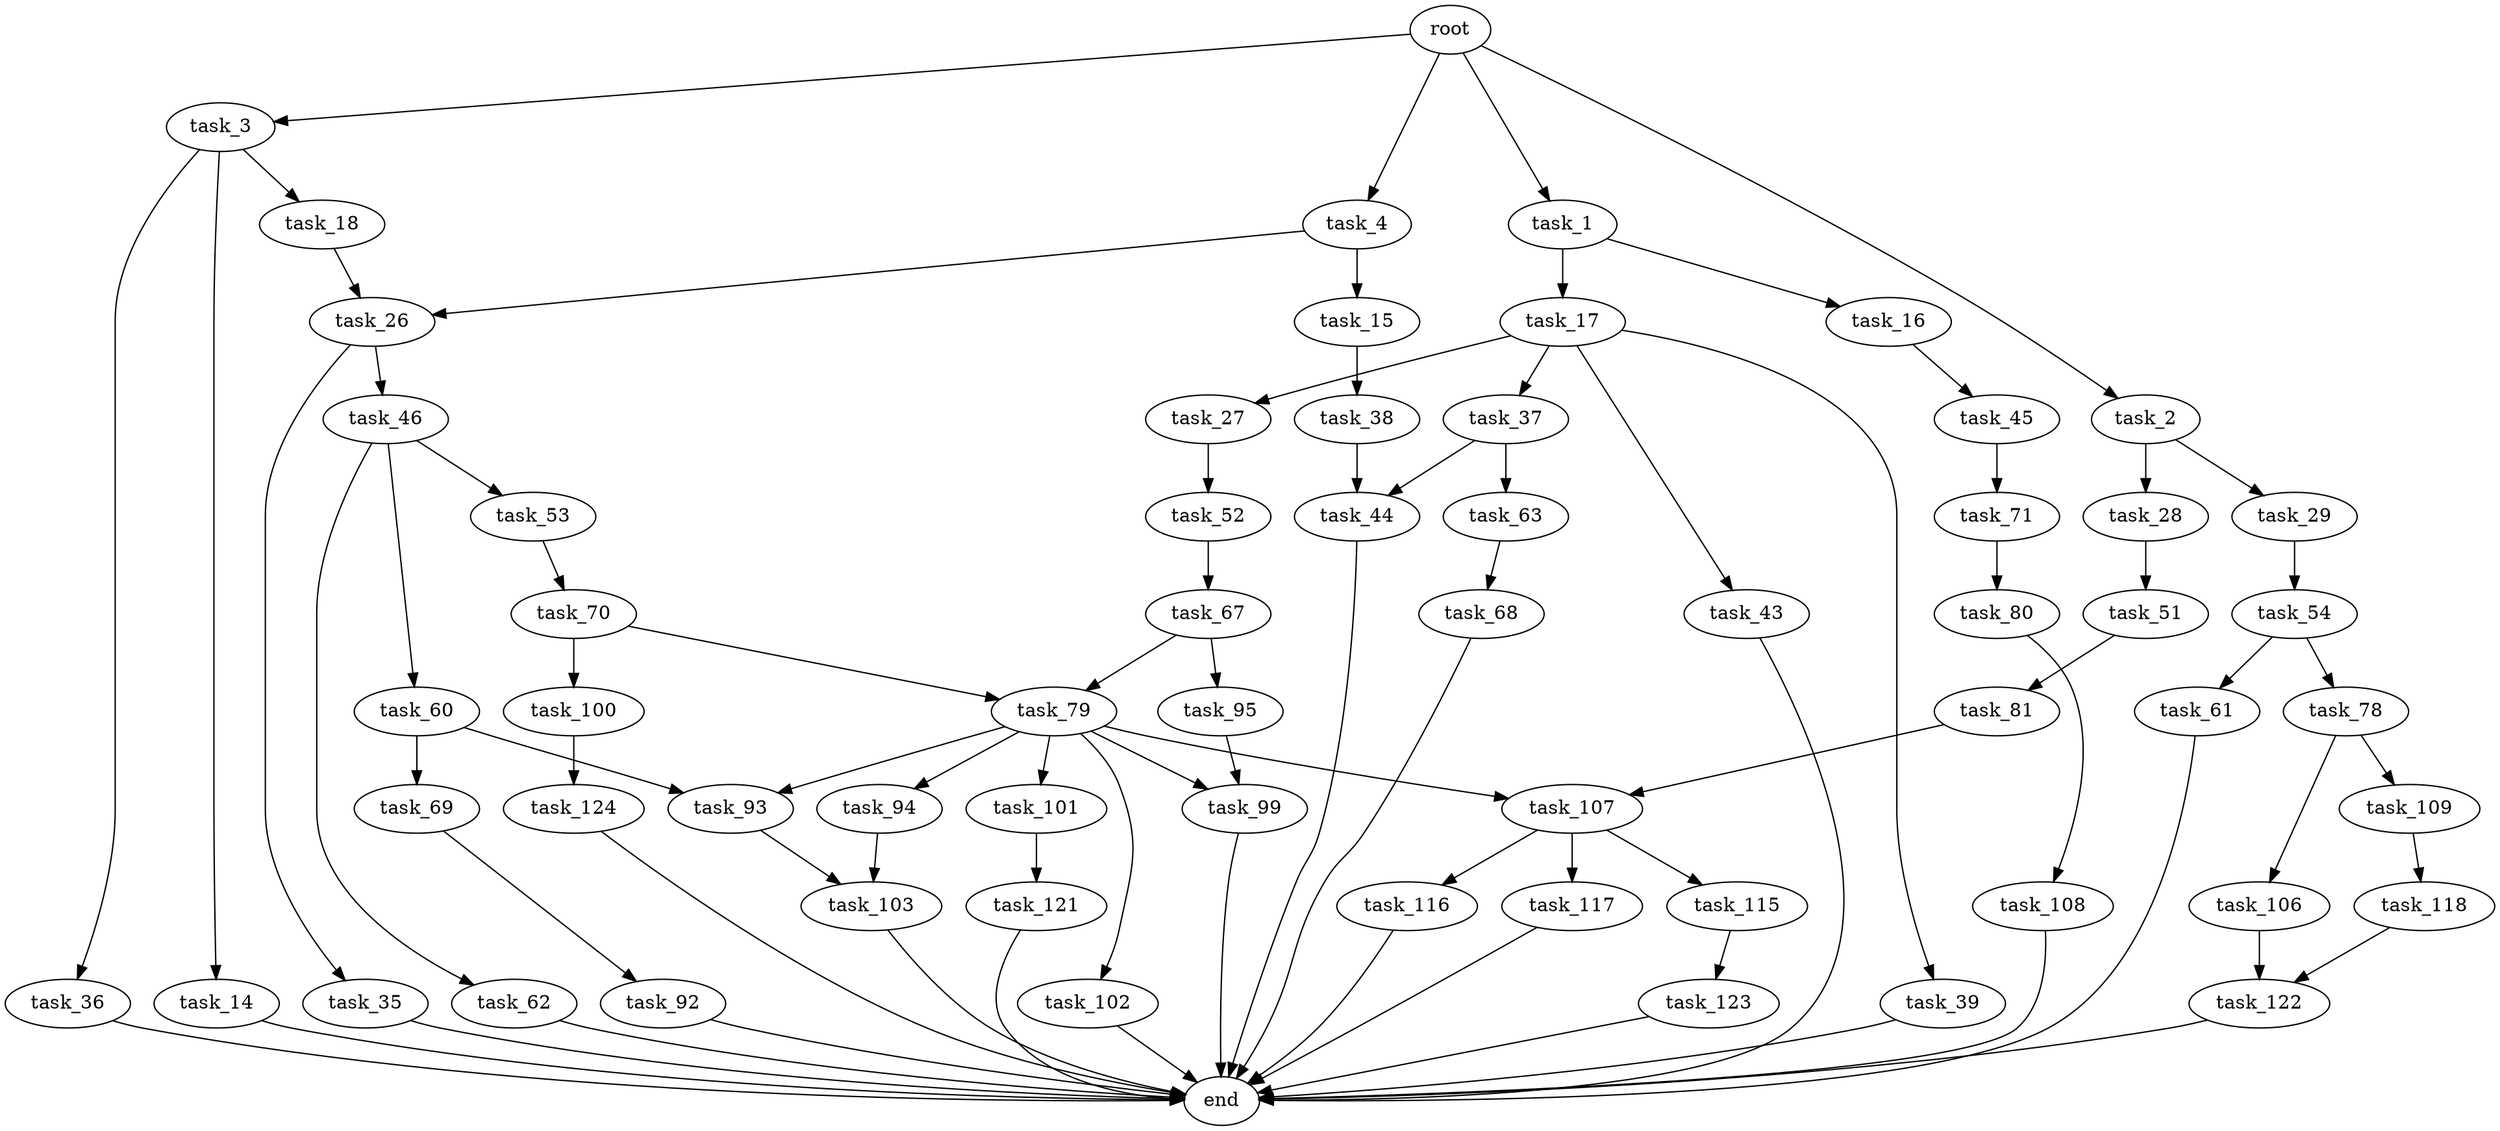 digraph G {
  root [size="0.000000"];
  task_1 [size="368293445632.000000"];
  task_2 [size="214471072596.000000"];
  task_3 [size="73932648492.000000"];
  task_4 [size="2556948502.000000"];
  task_16 [size="381993845690.000000"];
  task_17 [size="19354715860.000000"];
  task_28 [size="287966174541.000000"];
  task_29 [size="464235139073.000000"];
  task_14 [size="782757789696.000000"];
  task_18 [size="1216990781432.000000"];
  task_36 [size="8589934592.000000"];
  task_15 [size="1073741824000.000000"];
  task_26 [size="782757789696.000000"];
  end [size="0.000000"];
  task_38 [size="782757789696.000000"];
  task_45 [size="9671449475.000000"];
  task_27 [size="549755813888.000000"];
  task_37 [size="782757789696.000000"];
  task_39 [size="231928233984.000000"];
  task_43 [size="1889801614.000000"];
  task_35 [size="41775660141.000000"];
  task_46 [size="159163596252.000000"];
  task_52 [size="238463908572.000000"];
  task_51 [size="13063401448.000000"];
  task_54 [size="68719476736.000000"];
  task_44 [size="552713726774.000000"];
  task_63 [size="69291365301.000000"];
  task_71 [size="4877671887.000000"];
  task_53 [size="479193701539.000000"];
  task_60 [size="8589934592.000000"];
  task_62 [size="11752267588.000000"];
  task_81 [size="282743755580.000000"];
  task_67 [size="20084248631.000000"];
  task_70 [size="782757789696.000000"];
  task_61 [size="667061872.000000"];
  task_78 [size="212741569367.000000"];
  task_69 [size="172719544644.000000"];
  task_93 [size="231928233984.000000"];
  task_68 [size="1073741824000.000000"];
  task_79 [size="1260117449.000000"];
  task_95 [size="68719476736.000000"];
  task_92 [size="1735845933.000000"];
  task_100 [size="989353126.000000"];
  task_80 [size="159834490553.000000"];
  task_106 [size="17781583286.000000"];
  task_109 [size="1073741824000.000000"];
  task_94 [size="68719476736.000000"];
  task_99 [size="8589934592.000000"];
  task_101 [size="782757789696.000000"];
  task_102 [size="5879745492.000000"];
  task_107 [size="4548658549.000000"];
  task_108 [size="68719476736.000000"];
  task_103 [size="250910775492.000000"];
  task_124 [size="8183909288.000000"];
  task_121 [size="654790911613.000000"];
  task_122 [size="7432416982.000000"];
  task_115 [size="6523535957.000000"];
  task_116 [size="28991029248.000000"];
  task_117 [size="1073741824000.000000"];
  task_118 [size="1946438453.000000"];
  task_123 [size="134217728000.000000"];

  root -> task_1 [size="1.000000"];
  root -> task_2 [size="1.000000"];
  root -> task_3 [size="1.000000"];
  root -> task_4 [size="1.000000"];
  task_1 -> task_16 [size="411041792.000000"];
  task_1 -> task_17 [size="411041792.000000"];
  task_2 -> task_28 [size="209715200.000000"];
  task_2 -> task_29 [size="209715200.000000"];
  task_3 -> task_14 [size="134217728.000000"];
  task_3 -> task_18 [size="134217728.000000"];
  task_3 -> task_36 [size="134217728.000000"];
  task_4 -> task_15 [size="75497472.000000"];
  task_4 -> task_26 [size="75497472.000000"];
  task_16 -> task_45 [size="838860800.000000"];
  task_17 -> task_27 [size="536870912.000000"];
  task_17 -> task_37 [size="536870912.000000"];
  task_17 -> task_39 [size="536870912.000000"];
  task_17 -> task_43 [size="536870912.000000"];
  task_28 -> task_51 [size="209715200.000000"];
  task_29 -> task_54 [size="679477248.000000"];
  task_14 -> end [size="1.000000"];
  task_18 -> task_26 [size="838860800.000000"];
  task_36 -> end [size="1.000000"];
  task_15 -> task_38 [size="838860800.000000"];
  task_26 -> task_35 [size="679477248.000000"];
  task_26 -> task_46 [size="679477248.000000"];
  task_38 -> task_44 [size="679477248.000000"];
  task_45 -> task_71 [size="301989888.000000"];
  task_27 -> task_52 [size="536870912.000000"];
  task_37 -> task_44 [size="679477248.000000"];
  task_37 -> task_63 [size="679477248.000000"];
  task_39 -> end [size="1.000000"];
  task_43 -> end [size="1.000000"];
  task_35 -> end [size="1.000000"];
  task_46 -> task_53 [size="134217728.000000"];
  task_46 -> task_60 [size="134217728.000000"];
  task_46 -> task_62 [size="134217728.000000"];
  task_52 -> task_67 [size="209715200.000000"];
  task_51 -> task_81 [size="301989888.000000"];
  task_54 -> task_61 [size="134217728.000000"];
  task_54 -> task_78 [size="134217728.000000"];
  task_44 -> end [size="1.000000"];
  task_63 -> task_68 [size="75497472.000000"];
  task_71 -> task_80 [size="301989888.000000"];
  task_53 -> task_70 [size="411041792.000000"];
  task_60 -> task_69 [size="33554432.000000"];
  task_60 -> task_93 [size="33554432.000000"];
  task_62 -> end [size="1.000000"];
  task_81 -> task_107 [size="536870912.000000"];
  task_67 -> task_79 [size="838860800.000000"];
  task_67 -> task_95 [size="838860800.000000"];
  task_70 -> task_79 [size="679477248.000000"];
  task_70 -> task_100 [size="679477248.000000"];
  task_61 -> end [size="1.000000"];
  task_78 -> task_106 [size="301989888.000000"];
  task_78 -> task_109 [size="301989888.000000"];
  task_69 -> task_92 [size="134217728.000000"];
  task_93 -> task_103 [size="301989888.000000"];
  task_68 -> end [size="1.000000"];
  task_79 -> task_93 [size="33554432.000000"];
  task_79 -> task_94 [size="33554432.000000"];
  task_79 -> task_99 [size="33554432.000000"];
  task_79 -> task_101 [size="33554432.000000"];
  task_79 -> task_102 [size="33554432.000000"];
  task_79 -> task_107 [size="33554432.000000"];
  task_95 -> task_99 [size="134217728.000000"];
  task_92 -> end [size="1.000000"];
  task_100 -> task_124 [size="33554432.000000"];
  task_80 -> task_108 [size="209715200.000000"];
  task_106 -> task_122 [size="33554432.000000"];
  task_109 -> task_118 [size="838860800.000000"];
  task_94 -> task_103 [size="134217728.000000"];
  task_99 -> end [size="1.000000"];
  task_101 -> task_121 [size="679477248.000000"];
  task_102 -> end [size="1.000000"];
  task_107 -> task_115 [size="134217728.000000"];
  task_107 -> task_116 [size="134217728.000000"];
  task_107 -> task_117 [size="134217728.000000"];
  task_108 -> end [size="1.000000"];
  task_103 -> end [size="1.000000"];
  task_124 -> end [size="1.000000"];
  task_121 -> end [size="1.000000"];
  task_122 -> end [size="1.000000"];
  task_115 -> task_123 [size="134217728.000000"];
  task_116 -> end [size="1.000000"];
  task_117 -> end [size="1.000000"];
  task_118 -> task_122 [size="209715200.000000"];
  task_123 -> end [size="1.000000"];
}
